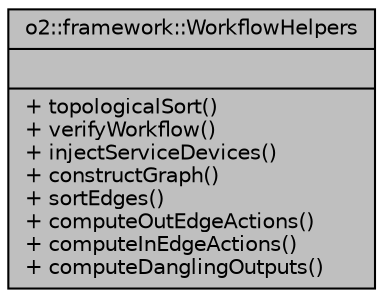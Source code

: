 digraph "o2::framework::WorkflowHelpers"
{
 // INTERACTIVE_SVG=YES
  bgcolor="transparent";
  edge [fontname="Helvetica",fontsize="10",labelfontname="Helvetica",labelfontsize="10"];
  node [fontname="Helvetica",fontsize="10",shape=record];
  Node1 [label="{o2::framework::WorkflowHelpers\n||+ topologicalSort()\l+ verifyWorkflow()\l+ injectServiceDevices()\l+ constructGraph()\l+ sortEdges()\l+ computeOutEdgeActions()\l+ computeInEdgeActions()\l+ computeDanglingOutputs()\l}",height=0.2,width=0.4,color="black", fillcolor="grey75", style="filled", fontcolor="black"];
}
